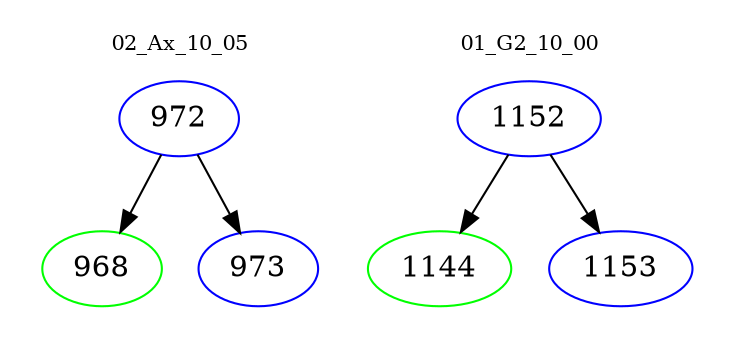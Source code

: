 digraph{
subgraph cluster_0 {
color = white
label = "02_Ax_10_05";
fontsize=10;
T0_972 [label="972", color="blue"]
T0_972 -> T0_968 [color="black"]
T0_968 [label="968", color="green"]
T0_972 -> T0_973 [color="black"]
T0_973 [label="973", color="blue"]
}
subgraph cluster_1 {
color = white
label = "01_G2_10_00";
fontsize=10;
T1_1152 [label="1152", color="blue"]
T1_1152 -> T1_1144 [color="black"]
T1_1144 [label="1144", color="green"]
T1_1152 -> T1_1153 [color="black"]
T1_1153 [label="1153", color="blue"]
}
}
